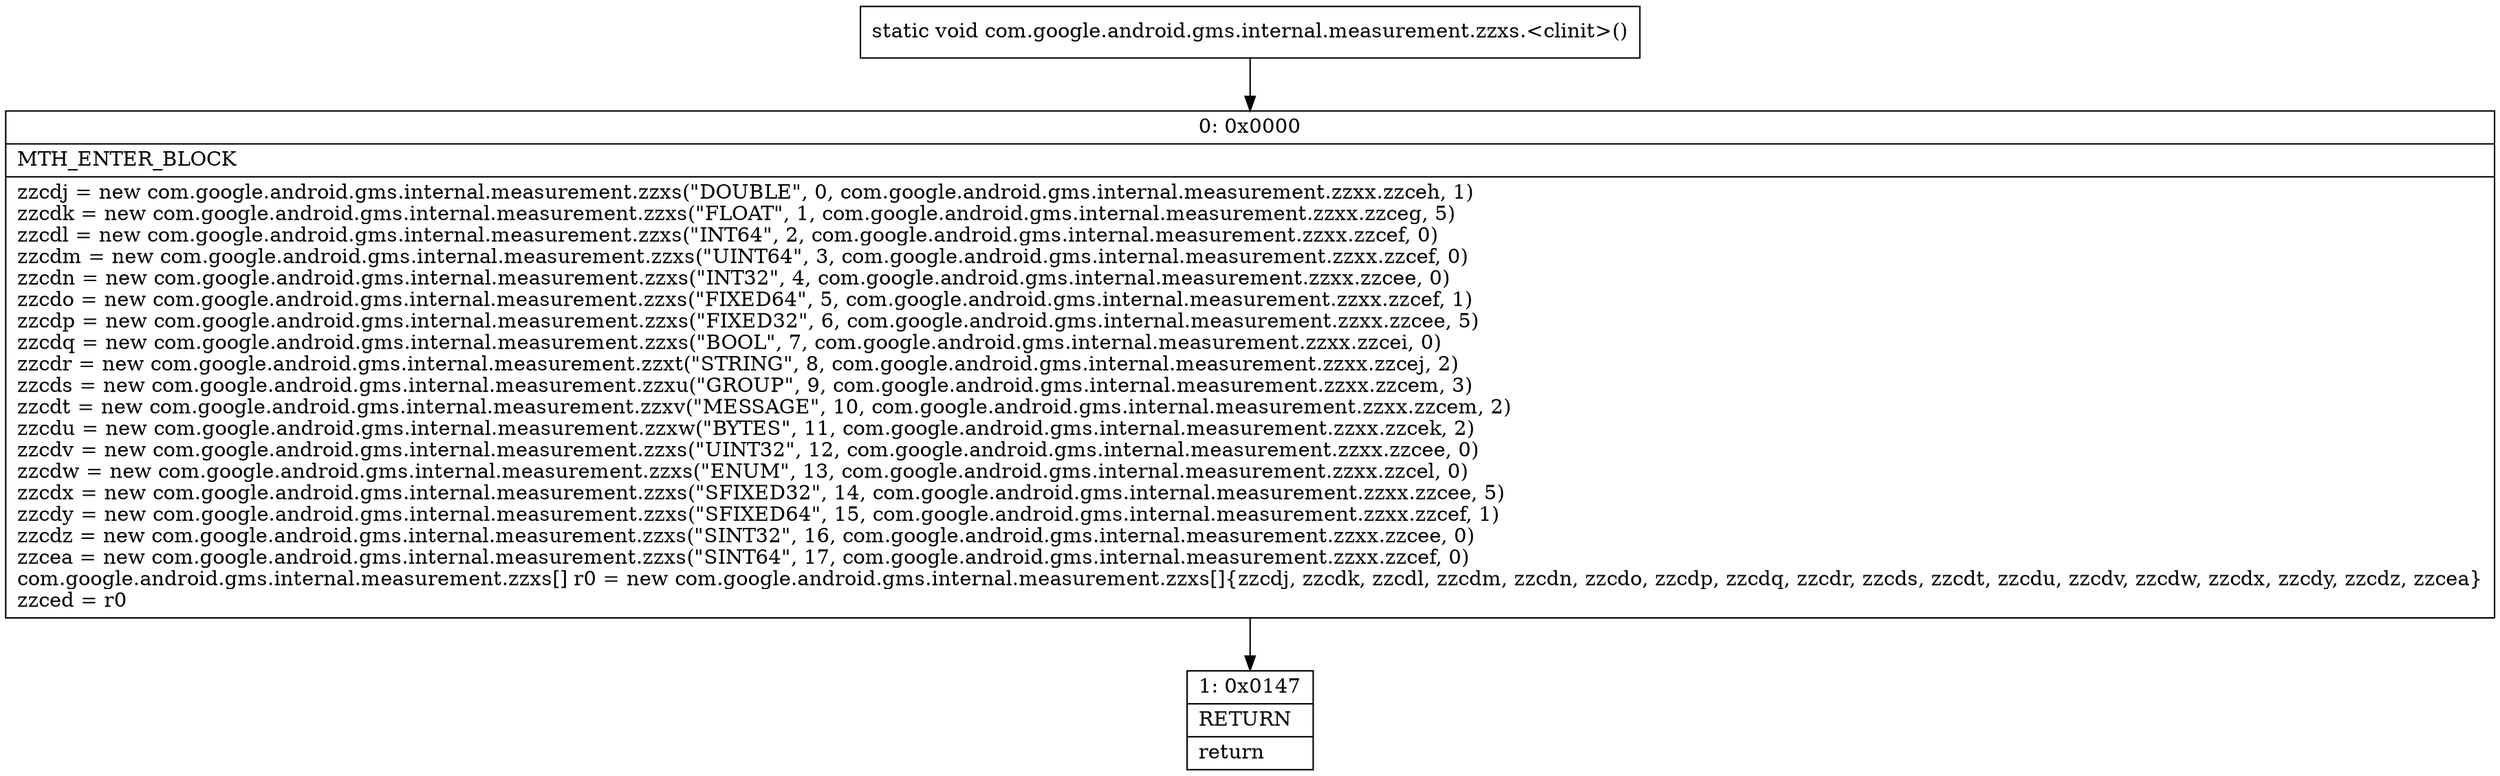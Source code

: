 digraph "CFG forcom.google.android.gms.internal.measurement.zzxs.\<clinit\>()V" {
Node_0 [shape=record,label="{0\:\ 0x0000|MTH_ENTER_BLOCK\l|zzcdj = new com.google.android.gms.internal.measurement.zzxs(\"DOUBLE\", 0, com.google.android.gms.internal.measurement.zzxx.zzceh, 1)\lzzcdk = new com.google.android.gms.internal.measurement.zzxs(\"FLOAT\", 1, com.google.android.gms.internal.measurement.zzxx.zzceg, 5)\lzzcdl = new com.google.android.gms.internal.measurement.zzxs(\"INT64\", 2, com.google.android.gms.internal.measurement.zzxx.zzcef, 0)\lzzcdm = new com.google.android.gms.internal.measurement.zzxs(\"UINT64\", 3, com.google.android.gms.internal.measurement.zzxx.zzcef, 0)\lzzcdn = new com.google.android.gms.internal.measurement.zzxs(\"INT32\", 4, com.google.android.gms.internal.measurement.zzxx.zzcee, 0)\lzzcdo = new com.google.android.gms.internal.measurement.zzxs(\"FIXED64\", 5, com.google.android.gms.internal.measurement.zzxx.zzcef, 1)\lzzcdp = new com.google.android.gms.internal.measurement.zzxs(\"FIXED32\", 6, com.google.android.gms.internal.measurement.zzxx.zzcee, 5)\lzzcdq = new com.google.android.gms.internal.measurement.zzxs(\"BOOL\", 7, com.google.android.gms.internal.measurement.zzxx.zzcei, 0)\lzzcdr = new com.google.android.gms.internal.measurement.zzxt(\"STRING\", 8, com.google.android.gms.internal.measurement.zzxx.zzcej, 2)\lzzcds = new com.google.android.gms.internal.measurement.zzxu(\"GROUP\", 9, com.google.android.gms.internal.measurement.zzxx.zzcem, 3)\lzzcdt = new com.google.android.gms.internal.measurement.zzxv(\"MESSAGE\", 10, com.google.android.gms.internal.measurement.zzxx.zzcem, 2)\lzzcdu = new com.google.android.gms.internal.measurement.zzxw(\"BYTES\", 11, com.google.android.gms.internal.measurement.zzxx.zzcek, 2)\lzzcdv = new com.google.android.gms.internal.measurement.zzxs(\"UINT32\", 12, com.google.android.gms.internal.measurement.zzxx.zzcee, 0)\lzzcdw = new com.google.android.gms.internal.measurement.zzxs(\"ENUM\", 13, com.google.android.gms.internal.measurement.zzxx.zzcel, 0)\lzzcdx = new com.google.android.gms.internal.measurement.zzxs(\"SFIXED32\", 14, com.google.android.gms.internal.measurement.zzxx.zzcee, 5)\lzzcdy = new com.google.android.gms.internal.measurement.zzxs(\"SFIXED64\", 15, com.google.android.gms.internal.measurement.zzxx.zzcef, 1)\lzzcdz = new com.google.android.gms.internal.measurement.zzxs(\"SINT32\", 16, com.google.android.gms.internal.measurement.zzxx.zzcee, 0)\lzzcea = new com.google.android.gms.internal.measurement.zzxs(\"SINT64\", 17, com.google.android.gms.internal.measurement.zzxx.zzcef, 0)\lcom.google.android.gms.internal.measurement.zzxs[] r0 = new com.google.android.gms.internal.measurement.zzxs[]\{zzcdj, zzcdk, zzcdl, zzcdm, zzcdn, zzcdo, zzcdp, zzcdq, zzcdr, zzcds, zzcdt, zzcdu, zzcdv, zzcdw, zzcdx, zzcdy, zzcdz, zzcea\}\lzzced = r0\l}"];
Node_1 [shape=record,label="{1\:\ 0x0147|RETURN\l|return\l}"];
MethodNode[shape=record,label="{static void com.google.android.gms.internal.measurement.zzxs.\<clinit\>() }"];
MethodNode -> Node_0;
Node_0 -> Node_1;
}

